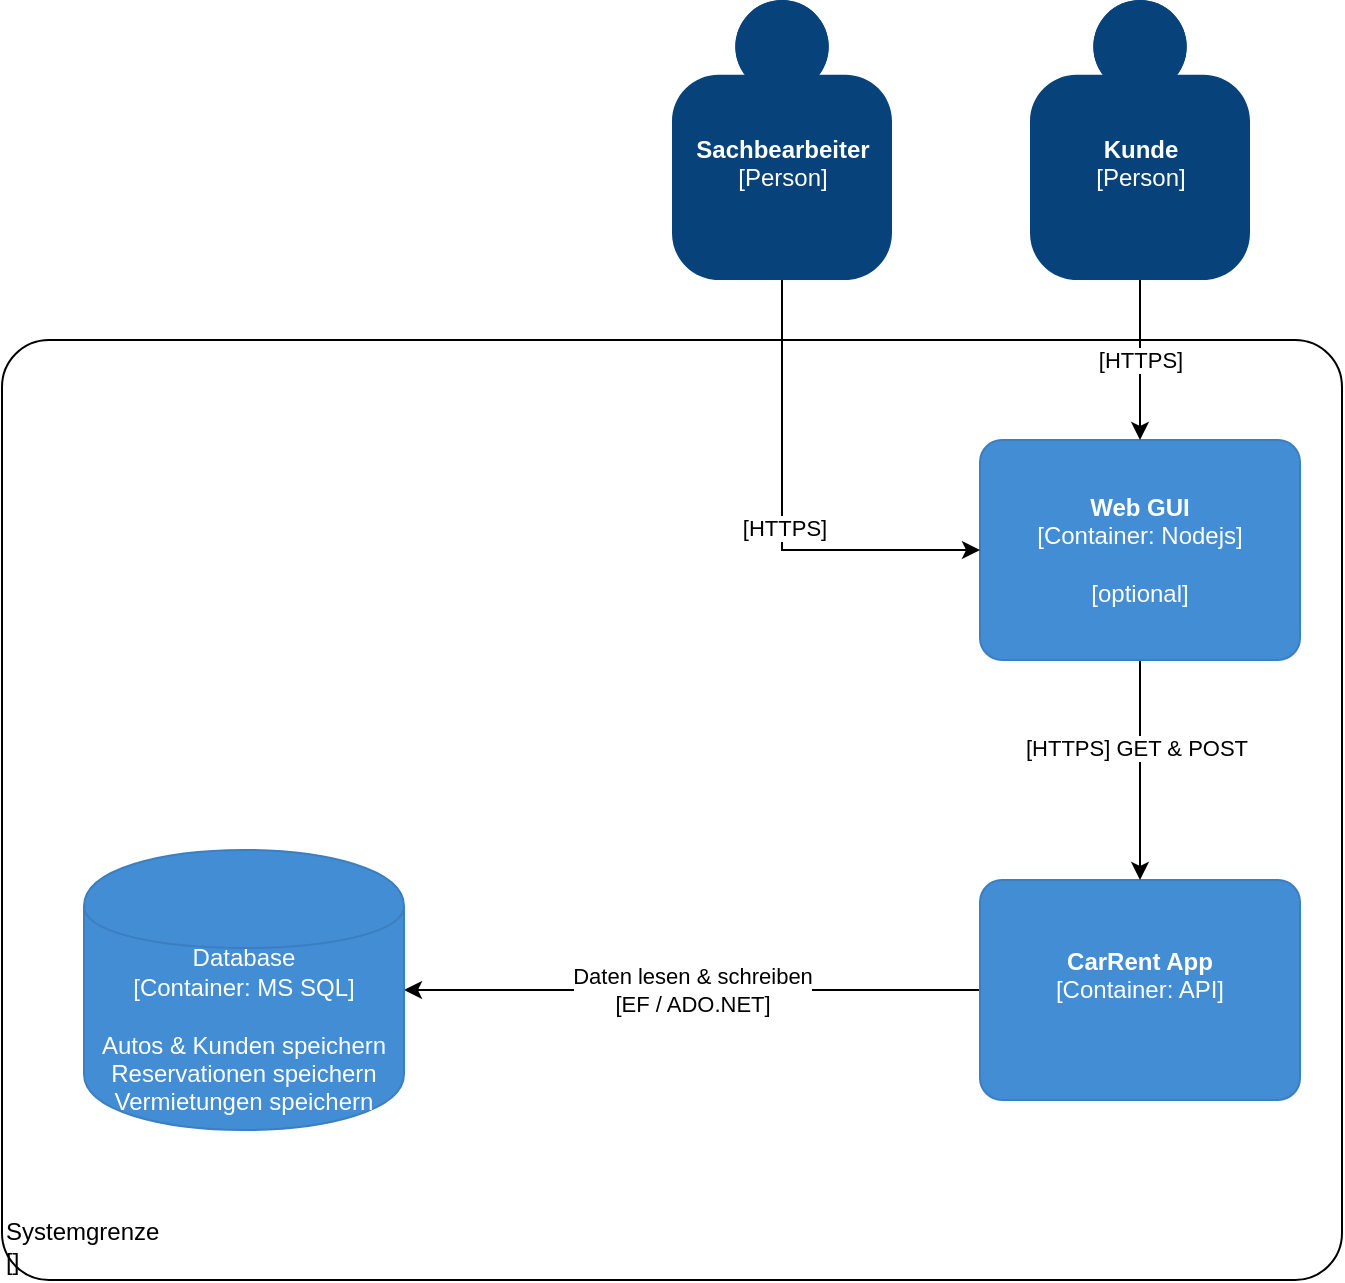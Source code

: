 <mxfile version="14.9.6" type="device"><diagram id="QLTzznYMlzqYPsq2rVNy" name="Seite-1"><mxGraphModel dx="1422" dy="822" grid="1" gridSize="10" guides="1" tooltips="1" connect="1" arrows="1" fold="1" page="1" pageScale="1" pageWidth="827" pageHeight="1169" math="0" shadow="0"><root><mxCell id="0"/><mxCell id="1" parent="0"/><object c4Name="Systemgrenze" c4Type="ExecutionEnvironment" c4Application="" label="&lt;div style=&quot;text-align: left&quot;&gt;%c4Name%&lt;/div&gt;&lt;div style=&quot;text-align: left&quot;&gt;[%c4Application%]&lt;/div&gt;" placeholders="1" id="t4W-7YbBjlxk8bL9qo4k-10"><mxCell style="rounded=1;whiteSpace=wrap;html=1;labelBackgroundColor=none;fillColor=#ffffff;fontColor=#000000;align=left;arcSize=5;strokeColor=#000000;verticalAlign=bottom;metaEdit=1;metaData={&quot;c4Type&quot;:{&quot;editable&quot;:false}};points=[[0.25,0,0],[0.5,0,0],[0.75,0,0],[1,0.25,0],[1,0.5,0],[1,0.75,0],[0.75,1,0],[0.5,1,0],[0.25,1,0],[0,0.75,0],[0,0.5,0],[0,0.25,0]];" vertex="1" parent="1"><mxGeometry x="79" y="190" width="670" height="470" as="geometry"/></mxCell></object><mxCell id="t4W-7YbBjlxk8bL9qo4k-17" value="Daten lesen &amp;amp; schreiben&lt;br&gt;[EF / ADO.NET]" style="edgeStyle=orthogonalEdgeStyle;rounded=0;orthogonalLoop=1;jettySize=auto;html=1;exitX=0;exitY=0.5;exitDx=0;exitDy=0;exitPerimeter=0;" edge="1" parent="1" source="t4W-7YbBjlxk8bL9qo4k-3" target="t4W-7YbBjlxk8bL9qo4k-5"><mxGeometry relative="1" as="geometry"/></mxCell><object placeholders="1" c4Name="CarRent App" c4Type="Container" c4Technology="API" c4Description="" label="&lt;b&gt;%c4Name%&lt;/b&gt;&lt;div&gt;[%c4Type%: %c4Technology%]&lt;/div&gt;&lt;br&gt;&lt;div&gt;%c4Description%&lt;/div&gt;" id="t4W-7YbBjlxk8bL9qo4k-3"><mxCell style="rounded=1;whiteSpace=wrap;html=1;labelBackgroundColor=none;fillColor=#438DD5;fontColor=#ffffff;align=center;arcSize=10;strokeColor=#3C7FC0;metaEdit=1;metaData={&quot;c4Type&quot;:{&quot;editable&quot;:false}};points=[[0.25,0,0],[0.5,0,0],[0.75,0,0],[1,0.25,0],[1,0.5,0],[1,0.75,0],[0.75,1,0],[0.5,1,0],[0.25,1,0],[0,0.75,0],[0,0.5,0],[0,0.25,0]];" vertex="1" parent="1"><mxGeometry x="568" y="460" width="160" height="110.0" as="geometry"/></mxCell></object><mxCell id="t4W-7YbBjlxk8bL9qo4k-9" style="edgeStyle=orthogonalEdgeStyle;rounded=0;orthogonalLoop=1;jettySize=auto;html=1;entryX=0.5;entryY=0;entryDx=0;entryDy=0;entryPerimeter=0;" edge="1" parent="1" source="t4W-7YbBjlxk8bL9qo4k-4" target="t4W-7YbBjlxk8bL9qo4k-3"><mxGeometry relative="1" as="geometry"/></mxCell><mxCell id="t4W-7YbBjlxk8bL9qo4k-16" value="[HTTPS] GET &amp;amp; POST" style="edgeLabel;html=1;align=center;verticalAlign=middle;resizable=0;points=[];" vertex="1" connectable="0" parent="t4W-7YbBjlxk8bL9qo4k-9"><mxGeometry x="-0.213" y="-2" relative="1" as="geometry"><mxPoint as="offset"/></mxGeometry></mxCell><object placeholders="1" c4Name="Web GUI" c4Type="Container" c4Technology="Nodejs" c4Description="[optional]" label="&lt;b&gt;%c4Name%&lt;/b&gt;&lt;div&gt;[%c4Type%: %c4Technology%]&lt;/div&gt;&lt;br&gt;&lt;div&gt;%c4Description%&lt;/div&gt;" id="t4W-7YbBjlxk8bL9qo4k-4"><mxCell style="rounded=1;whiteSpace=wrap;html=1;labelBackgroundColor=none;fillColor=#438DD5;fontColor=#ffffff;align=center;arcSize=10;strokeColor=#3C7FC0;metaEdit=1;metaData={&quot;c4Type&quot;:{&quot;editable&quot;:false}};points=[[0.25,0,0],[0.5,0,0],[0.75,0,0],[1,0.25,0],[1,0.5,0],[1,0.75,0],[0.75,1,0],[0.5,1,0],[0.25,1,0],[0,0.75,0],[0,0.5,0],[0,0.25,0]];" vertex="1" parent="1"><mxGeometry x="568" y="240" width="160" height="110.0" as="geometry"/></mxCell></object><object placeholders="1" c4Type="Database" c4Technology="MS SQL" c4Description="Autos &amp; Kunden speichern&#10;Reservationen speichern&#10;Vermietungen speichern" label="%c4Type%&lt;div&gt;[Container:&amp;nbsp;%c4Technology%]&lt;/div&gt;&lt;br&gt;&lt;div&gt;%c4Description%&lt;/div&gt;" id="t4W-7YbBjlxk8bL9qo4k-5"><mxCell style="shape=cylinder;whiteSpace=wrap;html=1;boundedLbl=1;rounded=0;labelBackgroundColor=none;fillColor=#438DD5;fontSize=12;fontColor=#ffffff;align=center;strokeColor=#3C7FC0;metaEdit=1;points=[[0.5,0,0],[1,0.25,0],[1,0.5,0],[1,0.75,0],[0.5,1,0],[0,0.75,0],[0,0.5,0],[0,0.25,0]];metaData={&quot;c4Type&quot;:{&quot;editable&quot;:false}};" vertex="1" parent="1"><mxGeometry x="120" y="445" width="160" height="140" as="geometry"/></mxCell></object><mxCell id="t4W-7YbBjlxk8bL9qo4k-12" style="edgeStyle=orthogonalEdgeStyle;rounded=0;orthogonalLoop=1;jettySize=auto;html=1;entryX=0;entryY=0.5;entryDx=0;entryDy=0;entryPerimeter=0;exitX=0.5;exitY=1;exitDx=0;exitDy=0;exitPerimeter=0;" edge="1" parent="1" source="t4W-7YbBjlxk8bL9qo4k-11" target="t4W-7YbBjlxk8bL9qo4k-4"><mxGeometry relative="1" as="geometry"/></mxCell><mxCell id="t4W-7YbBjlxk8bL9qo4k-15" value="[HTTPS]" style="edgeLabel;html=1;align=center;verticalAlign=middle;resizable=0;points=[];" vertex="1" connectable="0" parent="t4W-7YbBjlxk8bL9qo4k-12"><mxGeometry x="0.06" y="1" relative="1" as="geometry"><mxPoint as="offset"/></mxGeometry></mxCell><object placeholders="1" c4Name="Sachbearbeiter" c4Type="Person" c4Description="" label="&lt;b&gt;%c4Name%&lt;/b&gt;&lt;div&gt;[%c4Type%]&lt;/div&gt;&lt;br&gt;&lt;div&gt;%c4Description%&lt;/div&gt;" id="t4W-7YbBjlxk8bL9qo4k-11"><mxCell style="html=1;dashed=0;whitespace=wrap;fillColor=#08427b;strokeColor=none;fontColor=#ffffff;shape=mxgraph.c4.person;align=center;metaEdit=1;points=[[0.5,0,0],[1,0.5,0],[1,0.75,0],[0.75,1,0],[0.5,1,0],[0.25,1,0],[0,0.75,0],[0,0.5,0]];metaData={&quot;c4Type&quot;:{&quot;editable&quot;:false}};" vertex="1" parent="1"><mxGeometry x="414" y="20" width="110.0" height="140" as="geometry"/></mxCell></object><mxCell id="t4W-7YbBjlxk8bL9qo4k-14" value="[HTTPS]" style="edgeStyle=orthogonalEdgeStyle;rounded=0;orthogonalLoop=1;jettySize=auto;html=1;entryX=0.5;entryY=0;entryDx=0;entryDy=0;entryPerimeter=0;" edge="1" parent="1" source="t4W-7YbBjlxk8bL9qo4k-13" target="t4W-7YbBjlxk8bL9qo4k-4"><mxGeometry relative="1" as="geometry"/></mxCell><object placeholders="1" c4Name="Kunde" c4Type="Person" c4Description="" label="&lt;b&gt;%c4Name%&lt;/b&gt;&lt;div&gt;[%c4Type%]&lt;/div&gt;&lt;br&gt;&lt;div&gt;%c4Description%&lt;/div&gt;" id="t4W-7YbBjlxk8bL9qo4k-13"><mxCell style="html=1;dashed=0;whitespace=wrap;fillColor=#08427b;strokeColor=none;fontColor=#ffffff;shape=mxgraph.c4.person;align=center;metaEdit=1;points=[[0.5,0,0],[1,0.5,0],[1,0.75,0],[0.75,1,0],[0.5,1,0],[0.25,1,0],[0,0.75,0],[0,0.5,0]];metaData={&quot;c4Type&quot;:{&quot;editable&quot;:false}};" vertex="1" parent="1"><mxGeometry x="593" y="20" width="110.0" height="140" as="geometry"/></mxCell></object></root></mxGraphModel></diagram></mxfile>